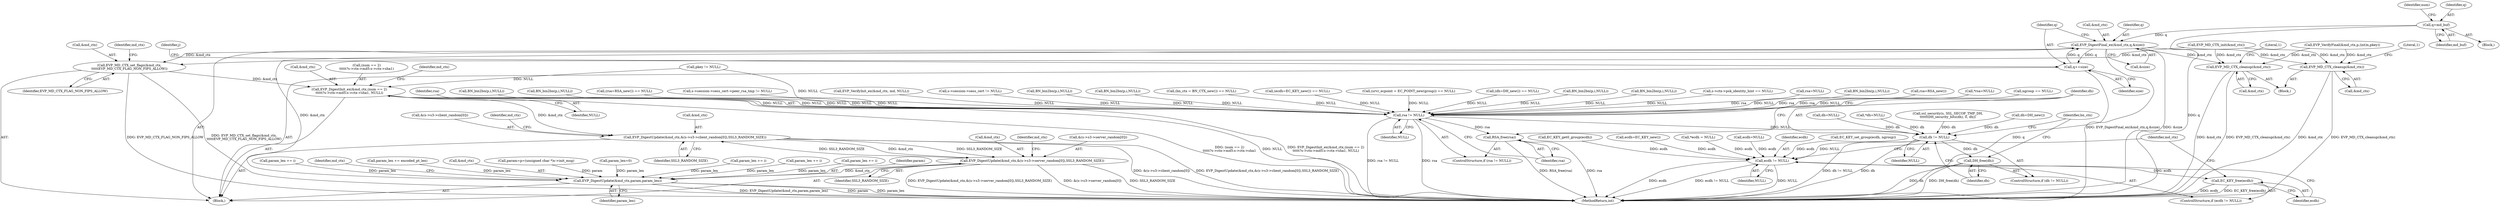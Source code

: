 digraph "0_openssl_ce325c60c74b0fa784f5872404b722e120e5cab0_0@pointer" {
"1001548" [label="(Call,q=md_buf)"];
"1001612" [label="(Call,EVP_DigestFinal_ex(&md_ctx,q,&size))"];
"1001561" [label="(Call,EVP_MD_CTX_set_flags(&md_ctx,\n\t\t\t\t\tEVP_MD_CTX_FLAG_NON_FIPS_ALLOW))"];
"1001565" [label="(Call,EVP_DigestInit_ex(&md_ctx,(num == 2)\n\t\t\t\t\t?s->ctx->md5:s->ctx->sha1, NULL))"];
"1001583" [label="(Call,EVP_DigestUpdate(&md_ctx,&(s->s3->client_random[0]),SSL3_RANDOM_SIZE))"];
"1001595" [label="(Call,EVP_DigestUpdate(&md_ctx,&(s->s3->server_random[0]),SSL3_RANDOM_SIZE))"];
"1001607" [label="(Call,EVP_DigestUpdate(&md_ctx,param,param_len))"];
"1001763" [label="(Call,rsa != NULL)"];
"1001766" [label="(Call,RSA_free(rsa))"];
"1001769" [label="(Call,dh != NULL)"];
"1001772" [label="(Call,DH_free(dh))"];
"1001779" [label="(Call,ecdh != NULL)"];
"1001782" [label="(Call,EC_KEY_free(ecdh))"];
"1001618" [label="(Call,q+=size)"];
"1001749" [label="(Call,EVP_MD_CTX_cleanup(&md_ctx))"];
"1001784" [label="(Call,EVP_MD_CTX_cleanup(&md_ctx))"];
"1001115" [label="(Call,ssl_security(s, SSL_SECOP_TMP_DH,\n\t\t\t\t\t\tDH_security_bits(dh), 0, dh))"];
"1000956" [label="(Call,dh=DH_new())"];
"1001598" [label="(Call,&(s->s3->server_random[0]))"];
"1001663" [label="(Call,EVP_VerifyInit_ex(&md_ctx, md, NULL))"];
"1001615" [label="(Identifier,q)"];
"1001284" [label="(Call,EC_KEY_get0_group(ecdh))"];
"1000290" [label="(Call,s->session->sess_cert != NULL)"];
"1001775" [label="(Identifier,bn_ctx)"];
"1000603" [label="(Call,BN_bin2bn(p,i,NULL))"];
"1001620" [label="(Identifier,size)"];
"1001773" [label="(Identifier,dh)"];
"1001562" [label="(Call,&md_ctx)"];
"1000660" [label="(Call,BN_bin2bn(p,i,NULL))"];
"1001750" [label="(Call,&md_ctx)"];
"1001767" [label="(Identifier,rsa)"];
"1000886" [label="(Call,param_len += i)"];
"1001611" [label="(Identifier,param_len)"];
"1001786" [label="(Identifier,md_ctx)"];
"1001614" [label="(Identifier,md_ctx)"];
"1001319" [label="(Call,(bn_ctx = BN_CTX_new()) == NULL)"];
"1001772" [label="(Call,DH_free(dh))"];
"1001753" [label="(Literal,1)"];
"1001765" [label="(Identifier,NULL)"];
"1001548" [label="(Call,q=md_buf)"];
"1000129" [label="(Block,)"];
"1001585" [label="(Identifier,md_ctx)"];
"1001205" [label="(Call,(ecdh=EC_KEY_new()) == NULL)"];
"1001768" [label="(ControlStructure,if (dh != NULL))"];
"1001564" [label="(Identifier,EVP_MD_CTX_FLAG_NON_FIPS_ALLOW)"];
"1001612" [label="(Call,EVP_DigestFinal_ex(&md_ctx,q,&size))"];
"1001313" [label="(Call,(srvr_ecpoint = EC_POINT_new(group)) == NULL)"];
"1001356" [label="(Call,param_len += encoded_pt_len)"];
"1001596" [label="(Call,&md_ctx)"];
"1001608" [label="(Call,&md_ctx)"];
"1001790" [label="(MethodReturn,int)"];
"1001206" [label="(Call,ecdh=EC_KEY_new())"];
"1000955" [label="(Call,(dh=DH_new()) == NULL)"];
"1001000" [label="(Call,BN_bin2bn(p,i,NULL))"];
"1000160" [label="(Call,*ecdh = NULL)"];
"1000280" [label="(Call,param=p=(unsigned char *)s->init_msg)"];
"1001049" [label="(Call,BN_bin2bn(p,i,NULL))"];
"1001789" [label="(Literal,1)"];
"1000488" [label="(Call,s->ctx->psk_identity_hint == NULL)"];
"1000945" [label="(Call,rsa=NULL)"];
"1001749" [label="(Call,EVP_MD_CTX_cleanup(&md_ctx))"];
"1001417" [label="(Call,ecdh=NULL)"];
"1001176" [label="(Call,dh=NULL)"];
"1001619" [label="(Identifier,q)"];
"1001780" [label="(Identifier,ecdh)"];
"1001770" [label="(Identifier,dh)"];
"1001762" [label="(ControlStructure,if (rsa != NULL))"];
"1000387" [label="(Call,param_len=0)"];
"1000552" [label="(Call,BN_bin2bn(p,i,NULL))"];
"1001583" [label="(Call,EVP_DigestUpdate(&md_ctx,&(s->s3->client_random[0]),SSL3_RANDOM_SIZE))"];
"1001622" [label="(Identifier,j)"];
"1000700" [label="(Call,param_len += i)"];
"1001769" [label="(Call,dh != NULL)"];
"1001595" [label="(Call,EVP_DigestUpdate(&md_ctx,&(s->s3->server_random[0]),SSL3_RANDOM_SIZE))"];
"1000800" [label="(Call,rsa=RSA_new())"];
"1001606" [label="(Identifier,SSL3_RANDOM_SIZE)"];
"1000152" [label="(Call,*rsa=NULL)"];
"1001783" [label="(Identifier,ecdh)"];
"1001566" [label="(Call,&md_ctx)"];
"1001089" [label="(Call,param_len += i)"];
"1001607" [label="(Call,EVP_DigestUpdate(&md_ctx,param,param_len))"];
"1001582" [label="(Identifier,NULL)"];
"1000156" [label="(Call,*dh=NULL)"];
"1001542" [label="(Block,)"];
"1000448" [label="(Call,param_len += i)"];
"1001567" [label="(Identifier,md_ctx)"];
"1001763" [label="(Call,rsa != NULL)"];
"1001618" [label="(Call,q+=size)"];
"1001785" [label="(Call,&md_ctx)"];
"1001584" [label="(Call,&md_ctx)"];
"1001568" [label="(Call,(num == 2)\n\t\t\t\t\t?s->ctx->md5:s->ctx->sha1)"];
"1001271" [label="(Call,EC_KEY_set_group(ecdh, ngroup))"];
"1001261" [label="(Call,ngroup == NULL)"];
"1001764" [label="(Identifier,rsa)"];
"1001586" [label="(Call,&(s->s3->client_random[0]))"];
"1001779" [label="(Call,ecdh != NULL)"];
"1001098" [label="(Call,BN_bin2bn(p,i,NULL))"];
"1001550" [label="(Identifier,md_buf)"];
"1001699" [label="(Call,EVP_VerifyFinal(&md_ctx,p,(int)n,pkey))"];
"1001442" [label="(Call,pkey != NULL)"];
"1001766" [label="(Call,RSA_free(rsa))"];
"1000179" [label="(Call,EVP_MD_CTX_init(&md_ctx))"];
"1001778" [label="(ControlStructure,if (ecdh != NULL))"];
"1001613" [label="(Call,&md_ctx)"];
"1000711" [label="(Call,BN_bin2bn(p,i,NULL))"];
"1001610" [label="(Identifier,param)"];
"1001609" [label="(Identifier,md_ctx)"];
"1000799" [label="(Call,(rsa=RSA_new()) == NULL)"];
"1001781" [label="(Identifier,NULL)"];
"1001553" [label="(Identifier,num)"];
"1001594" [label="(Identifier,SSL3_RANDOM_SIZE)"];
"1001782" [label="(Call,EC_KEY_free(ecdh))"];
"1000299" [label="(Call,s->session->sess_cert->peer_rsa_tmp != NULL)"];
"1001565" [label="(Call,EVP_DigestInit_ex(&md_ctx,(num == 2)\n\t\t\t\t\t?s->ctx->md5:s->ctx->sha1, NULL))"];
"1001784" [label="(Call,EVP_MD_CTX_cleanup(&md_ctx))"];
"1001549" [label="(Identifier,q)"];
"1001560" [label="(Block,)"];
"1001597" [label="(Identifier,md_ctx)"];
"1001771" [label="(Identifier,NULL)"];
"1001561" [label="(Call,EVP_MD_CTX_set_flags(&md_ctx,\n\t\t\t\t\tEVP_MD_CTX_FLAG_NON_FIPS_ALLOW))"];
"1001616" [label="(Call,&size)"];
"1001548" -> "1001542"  [label="AST: "];
"1001548" -> "1001550"  [label="CFG: "];
"1001549" -> "1001548"  [label="AST: "];
"1001550" -> "1001548"  [label="AST: "];
"1001553" -> "1001548"  [label="CFG: "];
"1001548" -> "1001790"  [label="DDG: q"];
"1001548" -> "1001612"  [label="DDG: q"];
"1001612" -> "1001560"  [label="AST: "];
"1001612" -> "1001616"  [label="CFG: "];
"1001613" -> "1001612"  [label="AST: "];
"1001615" -> "1001612"  [label="AST: "];
"1001616" -> "1001612"  [label="AST: "];
"1001619" -> "1001612"  [label="CFG: "];
"1001612" -> "1001790"  [label="DDG: EVP_DigestFinal_ex(&md_ctx,q,&size)"];
"1001612" -> "1001790"  [label="DDG: &size"];
"1001612" -> "1001561"  [label="DDG: &md_ctx"];
"1001607" -> "1001612"  [label="DDG: &md_ctx"];
"1001618" -> "1001612"  [label="DDG: q"];
"1001612" -> "1001618"  [label="DDG: q"];
"1001612" -> "1001749"  [label="DDG: &md_ctx"];
"1001612" -> "1001784"  [label="DDG: &md_ctx"];
"1001561" -> "1001560"  [label="AST: "];
"1001561" -> "1001564"  [label="CFG: "];
"1001562" -> "1001561"  [label="AST: "];
"1001564" -> "1001561"  [label="AST: "];
"1001567" -> "1001561"  [label="CFG: "];
"1001561" -> "1001790"  [label="DDG: EVP_MD_CTX_set_flags(&md_ctx,\n\t\t\t\t\tEVP_MD_CTX_FLAG_NON_FIPS_ALLOW)"];
"1001561" -> "1001790"  [label="DDG: EVP_MD_CTX_FLAG_NON_FIPS_ALLOW"];
"1000179" -> "1001561"  [label="DDG: &md_ctx"];
"1001561" -> "1001565"  [label="DDG: &md_ctx"];
"1001565" -> "1001560"  [label="AST: "];
"1001565" -> "1001582"  [label="CFG: "];
"1001566" -> "1001565"  [label="AST: "];
"1001568" -> "1001565"  [label="AST: "];
"1001582" -> "1001565"  [label="AST: "];
"1001585" -> "1001565"  [label="CFG: "];
"1001565" -> "1001790"  [label="DDG: NULL"];
"1001565" -> "1001790"  [label="DDG: EVP_DigestInit_ex(&md_ctx,(num == 2)\n\t\t\t\t\t?s->ctx->md5:s->ctx->sha1, NULL)"];
"1001565" -> "1001790"  [label="DDG: (num == 2)\n\t\t\t\t\t?s->ctx->md5:s->ctx->sha1"];
"1001442" -> "1001565"  [label="DDG: NULL"];
"1001565" -> "1001583"  [label="DDG: &md_ctx"];
"1001565" -> "1001763"  [label="DDG: NULL"];
"1001583" -> "1001560"  [label="AST: "];
"1001583" -> "1001594"  [label="CFG: "];
"1001584" -> "1001583"  [label="AST: "];
"1001586" -> "1001583"  [label="AST: "];
"1001594" -> "1001583"  [label="AST: "];
"1001597" -> "1001583"  [label="CFG: "];
"1001583" -> "1001790"  [label="DDG: EVP_DigestUpdate(&md_ctx,&(s->s3->client_random[0]),SSL3_RANDOM_SIZE)"];
"1001583" -> "1001790"  [label="DDG: &(s->s3->client_random[0])"];
"1001595" -> "1001583"  [label="DDG: SSL3_RANDOM_SIZE"];
"1001583" -> "1001595"  [label="DDG: &md_ctx"];
"1001583" -> "1001595"  [label="DDG: SSL3_RANDOM_SIZE"];
"1001595" -> "1001560"  [label="AST: "];
"1001595" -> "1001606"  [label="CFG: "];
"1001596" -> "1001595"  [label="AST: "];
"1001598" -> "1001595"  [label="AST: "];
"1001606" -> "1001595"  [label="AST: "];
"1001609" -> "1001595"  [label="CFG: "];
"1001595" -> "1001790"  [label="DDG: &(s->s3->server_random[0])"];
"1001595" -> "1001790"  [label="DDG: SSL3_RANDOM_SIZE"];
"1001595" -> "1001790"  [label="DDG: EVP_DigestUpdate(&md_ctx,&(s->s3->server_random[0]),SSL3_RANDOM_SIZE)"];
"1001595" -> "1001607"  [label="DDG: &md_ctx"];
"1001607" -> "1001560"  [label="AST: "];
"1001607" -> "1001611"  [label="CFG: "];
"1001608" -> "1001607"  [label="AST: "];
"1001610" -> "1001607"  [label="AST: "];
"1001611" -> "1001607"  [label="AST: "];
"1001614" -> "1001607"  [label="CFG: "];
"1001607" -> "1001790"  [label="DDG: EVP_DigestUpdate(&md_ctx,param,param_len)"];
"1001607" -> "1001790"  [label="DDG: param"];
"1001607" -> "1001790"  [label="DDG: param_len"];
"1000280" -> "1001607"  [label="DDG: param"];
"1000387" -> "1001607"  [label="DDG: param_len"];
"1000886" -> "1001607"  [label="DDG: param_len"];
"1000448" -> "1001607"  [label="DDG: param_len"];
"1001089" -> "1001607"  [label="DDG: param_len"];
"1000700" -> "1001607"  [label="DDG: param_len"];
"1001356" -> "1001607"  [label="DDG: param_len"];
"1001763" -> "1001762"  [label="AST: "];
"1001763" -> "1001765"  [label="CFG: "];
"1001764" -> "1001763"  [label="AST: "];
"1001765" -> "1001763"  [label="AST: "];
"1001767" -> "1001763"  [label="CFG: "];
"1001770" -> "1001763"  [label="CFG: "];
"1001763" -> "1001790"  [label="DDG: rsa"];
"1001763" -> "1001790"  [label="DDG: rsa != NULL"];
"1000945" -> "1001763"  [label="DDG: rsa"];
"1000152" -> "1001763"  [label="DDG: rsa"];
"1000800" -> "1001763"  [label="DDG: rsa"];
"1000711" -> "1001763"  [label="DDG: NULL"];
"1001205" -> "1001763"  [label="DDG: NULL"];
"1000799" -> "1001763"  [label="DDG: NULL"];
"1000488" -> "1001763"  [label="DDG: NULL"];
"1000290" -> "1001763"  [label="DDG: NULL"];
"1001313" -> "1001763"  [label="DDG: NULL"];
"1000299" -> "1001763"  [label="DDG: NULL"];
"1001442" -> "1001763"  [label="DDG: NULL"];
"1001663" -> "1001763"  [label="DDG: NULL"];
"1001098" -> "1001763"  [label="DDG: NULL"];
"1000955" -> "1001763"  [label="DDG: NULL"];
"1000603" -> "1001763"  [label="DDG: NULL"];
"1001049" -> "1001763"  [label="DDG: NULL"];
"1001000" -> "1001763"  [label="DDG: NULL"];
"1000660" -> "1001763"  [label="DDG: NULL"];
"1000552" -> "1001763"  [label="DDG: NULL"];
"1001261" -> "1001763"  [label="DDG: NULL"];
"1001319" -> "1001763"  [label="DDG: NULL"];
"1001763" -> "1001766"  [label="DDG: rsa"];
"1001763" -> "1001769"  [label="DDG: NULL"];
"1001766" -> "1001762"  [label="AST: "];
"1001766" -> "1001767"  [label="CFG: "];
"1001767" -> "1001766"  [label="AST: "];
"1001770" -> "1001766"  [label="CFG: "];
"1001766" -> "1001790"  [label="DDG: RSA_free(rsa)"];
"1001766" -> "1001790"  [label="DDG: rsa"];
"1001769" -> "1001768"  [label="AST: "];
"1001769" -> "1001771"  [label="CFG: "];
"1001770" -> "1001769"  [label="AST: "];
"1001771" -> "1001769"  [label="AST: "];
"1001773" -> "1001769"  [label="CFG: "];
"1001775" -> "1001769"  [label="CFG: "];
"1001769" -> "1001790"  [label="DDG: dh != NULL"];
"1001769" -> "1001790"  [label="DDG: dh"];
"1001115" -> "1001769"  [label="DDG: dh"];
"1001176" -> "1001769"  [label="DDG: dh"];
"1000156" -> "1001769"  [label="DDG: dh"];
"1000956" -> "1001769"  [label="DDG: dh"];
"1001769" -> "1001772"  [label="DDG: dh"];
"1001769" -> "1001779"  [label="DDG: NULL"];
"1001772" -> "1001768"  [label="AST: "];
"1001772" -> "1001773"  [label="CFG: "];
"1001773" -> "1001772"  [label="AST: "];
"1001775" -> "1001772"  [label="CFG: "];
"1001772" -> "1001790"  [label="DDG: DH_free(dh)"];
"1001772" -> "1001790"  [label="DDG: dh"];
"1001779" -> "1001778"  [label="AST: "];
"1001779" -> "1001781"  [label="CFG: "];
"1001780" -> "1001779"  [label="AST: "];
"1001781" -> "1001779"  [label="AST: "];
"1001783" -> "1001779"  [label="CFG: "];
"1001786" -> "1001779"  [label="CFG: "];
"1001779" -> "1001790"  [label="DDG: ecdh"];
"1001779" -> "1001790"  [label="DDG: ecdh != NULL"];
"1001779" -> "1001790"  [label="DDG: NULL"];
"1001284" -> "1001779"  [label="DDG: ecdh"];
"1001206" -> "1001779"  [label="DDG: ecdh"];
"1000160" -> "1001779"  [label="DDG: ecdh"];
"1001271" -> "1001779"  [label="DDG: ecdh"];
"1001417" -> "1001779"  [label="DDG: ecdh"];
"1001779" -> "1001782"  [label="DDG: ecdh"];
"1001782" -> "1001778"  [label="AST: "];
"1001782" -> "1001783"  [label="CFG: "];
"1001783" -> "1001782"  [label="AST: "];
"1001786" -> "1001782"  [label="CFG: "];
"1001782" -> "1001790"  [label="DDG: EC_KEY_free(ecdh)"];
"1001782" -> "1001790"  [label="DDG: ecdh"];
"1001618" -> "1001560"  [label="AST: "];
"1001618" -> "1001620"  [label="CFG: "];
"1001619" -> "1001618"  [label="AST: "];
"1001620" -> "1001618"  [label="AST: "];
"1001622" -> "1001618"  [label="CFG: "];
"1001618" -> "1001790"  [label="DDG: q"];
"1001749" -> "1000129"  [label="AST: "];
"1001749" -> "1001750"  [label="CFG: "];
"1001750" -> "1001749"  [label="AST: "];
"1001753" -> "1001749"  [label="CFG: "];
"1001749" -> "1001790"  [label="DDG: &md_ctx"];
"1001749" -> "1001790"  [label="DDG: EVP_MD_CTX_cleanup(&md_ctx)"];
"1001699" -> "1001749"  [label="DDG: &md_ctx"];
"1000179" -> "1001749"  [label="DDG: &md_ctx"];
"1001784" -> "1000129"  [label="AST: "];
"1001784" -> "1001785"  [label="CFG: "];
"1001785" -> "1001784"  [label="AST: "];
"1001789" -> "1001784"  [label="CFG: "];
"1001784" -> "1001790"  [label="DDG: &md_ctx"];
"1001784" -> "1001790"  [label="DDG: EVP_MD_CTX_cleanup(&md_ctx)"];
"1001699" -> "1001784"  [label="DDG: &md_ctx"];
"1000179" -> "1001784"  [label="DDG: &md_ctx"];
}
